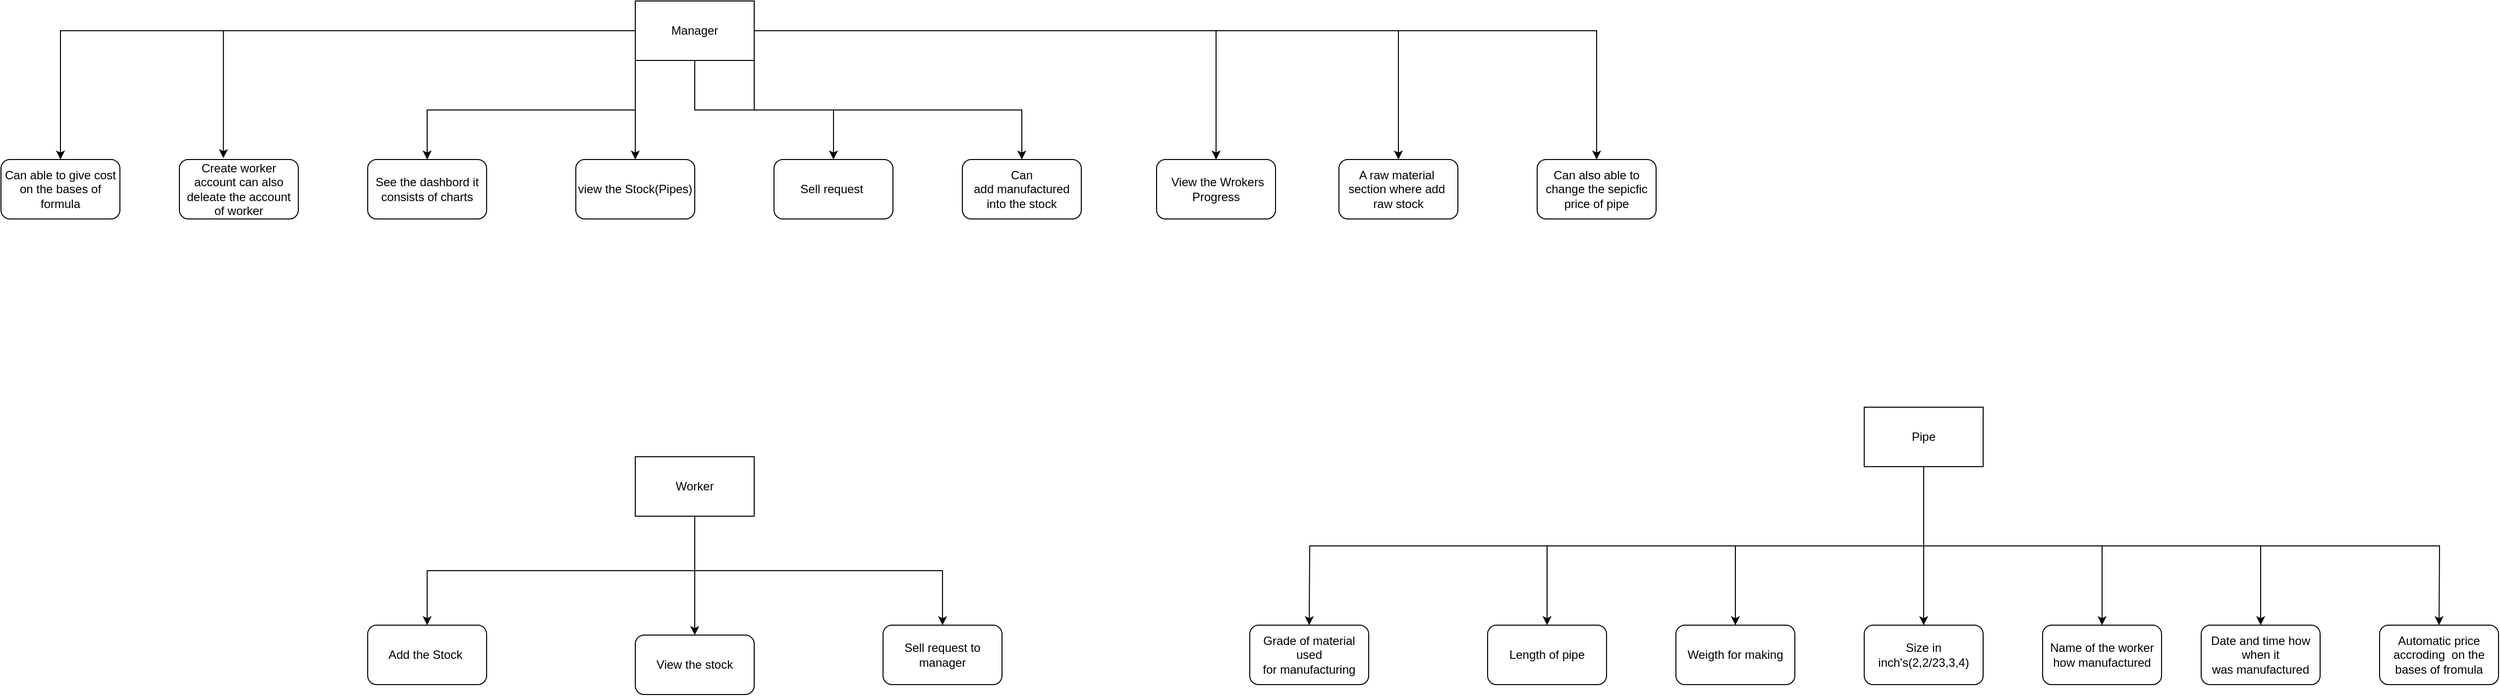 <mxfile version="26.0.12">
  <diagram name="Page-1" id="TFQnUQWx7Qr1F3TZZiEn">
    <mxGraphModel dx="5925" dy="1305" grid="1" gridSize="10" guides="1" tooltips="1" connect="1" arrows="1" fold="1" page="1" pageScale="1" pageWidth="3300" pageHeight="4681" math="0" shadow="0">
      <root>
        <mxCell id="0" />
        <mxCell id="1" parent="0" />
        <mxCell id="nsi26_xxT3evZW6AHxNs-8" style="edgeStyle=orthogonalEdgeStyle;rounded=0;orthogonalLoop=1;jettySize=auto;html=1;exitX=0;exitY=1;exitDx=0;exitDy=0;entryX=0.5;entryY=0;entryDx=0;entryDy=0;" edge="1" parent="1" source="orcqQFaE_2T4Ixrx3DVe-11" target="nsi26_xxT3evZW6AHxNs-1">
          <mxGeometry relative="1" as="geometry" />
        </mxCell>
        <mxCell id="nsi26_xxT3evZW6AHxNs-10" style="edgeStyle=orthogonalEdgeStyle;rounded=0;orthogonalLoop=1;jettySize=auto;html=1;exitX=0;exitY=1;exitDx=0;exitDy=0;entryX=0.5;entryY=0;entryDx=0;entryDy=0;" edge="1" parent="1" source="orcqQFaE_2T4Ixrx3DVe-11" target="orcqQFaE_2T4Ixrx3DVe-12">
          <mxGeometry relative="1" as="geometry" />
        </mxCell>
        <mxCell id="nsi26_xxT3evZW6AHxNs-11" style="edgeStyle=orthogonalEdgeStyle;rounded=0;orthogonalLoop=1;jettySize=auto;html=1;exitX=1;exitY=0.5;exitDx=0;exitDy=0;entryX=0.5;entryY=0;entryDx=0;entryDy=0;" edge="1" parent="1" source="orcqQFaE_2T4Ixrx3DVe-11" target="nsi26_xxT3evZW6AHxNs-4">
          <mxGeometry relative="1" as="geometry" />
        </mxCell>
        <mxCell id="nsi26_xxT3evZW6AHxNs-12" style="edgeStyle=orthogonalEdgeStyle;rounded=0;orthogonalLoop=1;jettySize=auto;html=1;exitX=1;exitY=1;exitDx=0;exitDy=0;entryX=0.5;entryY=0;entryDx=0;entryDy=0;" edge="1" parent="1" source="orcqQFaE_2T4Ixrx3DVe-11" target="nsi26_xxT3evZW6AHxNs-3">
          <mxGeometry relative="1" as="geometry" />
        </mxCell>
        <mxCell id="nsi26_xxT3evZW6AHxNs-13" style="edgeStyle=orthogonalEdgeStyle;rounded=0;orthogonalLoop=1;jettySize=auto;html=1;exitX=0.5;exitY=1;exitDx=0;exitDy=0;" edge="1" parent="1" source="orcqQFaE_2T4Ixrx3DVe-11" target="nsi26_xxT3evZW6AHxNs-2">
          <mxGeometry relative="1" as="geometry" />
        </mxCell>
        <mxCell id="nsi26_xxT3evZW6AHxNs-20" style="edgeStyle=orthogonalEdgeStyle;rounded=0;orthogonalLoop=1;jettySize=auto;html=1;exitX=1;exitY=0.5;exitDx=0;exitDy=0;entryX=0.5;entryY=0;entryDx=0;entryDy=0;" edge="1" parent="1" source="orcqQFaE_2T4Ixrx3DVe-11" target="nsi26_xxT3evZW6AHxNs-19">
          <mxGeometry relative="1" as="geometry" />
        </mxCell>
        <mxCell id="nsi26_xxT3evZW6AHxNs-22" style="edgeStyle=orthogonalEdgeStyle;rounded=0;orthogonalLoop=1;jettySize=auto;html=1;exitX=0;exitY=0.5;exitDx=0;exitDy=0;entryX=0.5;entryY=0;entryDx=0;entryDy=0;" edge="1" parent="1" source="orcqQFaE_2T4Ixrx3DVe-11" target="nsi26_xxT3evZW6AHxNs-21">
          <mxGeometry relative="1" as="geometry" />
        </mxCell>
        <mxCell id="nsi26_xxT3evZW6AHxNs-40" style="edgeStyle=orthogonalEdgeStyle;rounded=0;orthogonalLoop=1;jettySize=auto;html=1;exitX=1;exitY=0.5;exitDx=0;exitDy=0;" edge="1" parent="1" source="orcqQFaE_2T4Ixrx3DVe-11" target="nsi26_xxT3evZW6AHxNs-41">
          <mxGeometry relative="1" as="geometry">
            <mxPoint x="1300" y="230" as="targetPoint" />
          </mxGeometry>
        </mxCell>
        <mxCell id="orcqQFaE_2T4Ixrx3DVe-11" value="Manager" style="rounded=0;whiteSpace=wrap;html=1;" vertex="1" parent="1">
          <mxGeometry x="340" y="60" width="120" height="60" as="geometry" />
        </mxCell>
        <mxCell id="orcqQFaE_2T4Ixrx3DVe-12" value="See the dashbord it consists of charts" style="rounded=1;whiteSpace=wrap;html=1;" vertex="1" parent="1">
          <mxGeometry x="70" y="220" width="120" height="60" as="geometry" />
        </mxCell>
        <mxCell id="nsi26_xxT3evZW6AHxNs-1" value="view the Stock(Pipes)" style="rounded=1;whiteSpace=wrap;html=1;" vertex="1" parent="1">
          <mxGeometry x="280" y="220" width="120" height="60" as="geometry" />
        </mxCell>
        <mxCell id="nsi26_xxT3evZW6AHxNs-2" value="Sell request&amp;nbsp;" style="rounded=1;whiteSpace=wrap;html=1;" vertex="1" parent="1">
          <mxGeometry x="480" y="220" width="120" height="60" as="geometry" />
        </mxCell>
        <mxCell id="nsi26_xxT3evZW6AHxNs-3" value="Can add&amp;nbsp;manufactured into the stock" style="rounded=1;whiteSpace=wrap;html=1;" vertex="1" parent="1">
          <mxGeometry x="670" y="220" width="120" height="60" as="geometry" />
        </mxCell>
        <mxCell id="nsi26_xxT3evZW6AHxNs-4" value="&amp;nbsp;View the Wrokers Progress" style="rounded=1;whiteSpace=wrap;html=1;" vertex="1" parent="1">
          <mxGeometry x="866" y="220" width="120" height="60" as="geometry" />
        </mxCell>
        <mxCell id="nsi26_xxT3evZW6AHxNs-5" value="Create worker account can also deleate the account of worker" style="rounded=1;whiteSpace=wrap;html=1;" vertex="1" parent="1">
          <mxGeometry x="-120" y="220" width="120" height="60" as="geometry" />
        </mxCell>
        <mxCell id="nsi26_xxT3evZW6AHxNs-9" style="edgeStyle=orthogonalEdgeStyle;rounded=0;orthogonalLoop=1;jettySize=auto;html=1;exitX=0;exitY=0.5;exitDx=0;exitDy=0;entryX=0.37;entryY=-0.024;entryDx=0;entryDy=0;entryPerimeter=0;" edge="1" parent="1" source="orcqQFaE_2T4Ixrx3DVe-11" target="nsi26_xxT3evZW6AHxNs-5">
          <mxGeometry relative="1" as="geometry" />
        </mxCell>
        <mxCell id="nsi26_xxT3evZW6AHxNs-19" value="A raw material&amp;nbsp; section where add&amp;nbsp; raw stock" style="rounded=1;whiteSpace=wrap;html=1;" vertex="1" parent="1">
          <mxGeometry x="1050" y="220" width="120" height="60" as="geometry" />
        </mxCell>
        <mxCell id="nsi26_xxT3evZW6AHxNs-21" value="Can able to give cost on the bases of formula" style="rounded=1;whiteSpace=wrap;html=1;" vertex="1" parent="1">
          <mxGeometry x="-300" y="220" width="120" height="60" as="geometry" />
        </mxCell>
        <mxCell id="nsi26_xxT3evZW6AHxNs-24" style="edgeStyle=orthogonalEdgeStyle;rounded=0;orthogonalLoop=1;jettySize=auto;html=1;exitX=0.5;exitY=1;exitDx=0;exitDy=0;" edge="1" parent="1" source="nsi26_xxT3evZW6AHxNs-23" target="nsi26_xxT3evZW6AHxNs-25">
          <mxGeometry relative="1" as="geometry">
            <mxPoint x="30" y="720" as="targetPoint" />
          </mxGeometry>
        </mxCell>
        <mxCell id="nsi26_xxT3evZW6AHxNs-28" style="edgeStyle=orthogonalEdgeStyle;rounded=0;orthogonalLoop=1;jettySize=auto;html=1;exitX=0.5;exitY=1;exitDx=0;exitDy=0;entryX=0.5;entryY=0;entryDx=0;entryDy=0;" edge="1" parent="1" source="nsi26_xxT3evZW6AHxNs-23" target="nsi26_xxT3evZW6AHxNs-26">
          <mxGeometry relative="1" as="geometry" />
        </mxCell>
        <mxCell id="nsi26_xxT3evZW6AHxNs-30" style="edgeStyle=orthogonalEdgeStyle;rounded=0;orthogonalLoop=1;jettySize=auto;html=1;exitX=0.5;exitY=1;exitDx=0;exitDy=0;entryX=0.5;entryY=0;entryDx=0;entryDy=0;" edge="1" parent="1" source="nsi26_xxT3evZW6AHxNs-23" target="nsi26_xxT3evZW6AHxNs-29">
          <mxGeometry relative="1" as="geometry" />
        </mxCell>
        <mxCell id="nsi26_xxT3evZW6AHxNs-23" value="Worker" style="rounded=0;whiteSpace=wrap;html=1;" vertex="1" parent="1">
          <mxGeometry x="340" y="520" width="120" height="60" as="geometry" />
        </mxCell>
        <mxCell id="nsi26_xxT3evZW6AHxNs-25" value="Add the Stock&amp;nbsp;" style="rounded=1;whiteSpace=wrap;html=1;" vertex="1" parent="1">
          <mxGeometry x="70" y="690" width="120" height="60" as="geometry" />
        </mxCell>
        <mxCell id="nsi26_xxT3evZW6AHxNs-26" value="View the stock" style="rounded=1;whiteSpace=wrap;html=1;" vertex="1" parent="1">
          <mxGeometry x="340" y="700" width="120" height="60" as="geometry" />
        </mxCell>
        <mxCell id="nsi26_xxT3evZW6AHxNs-29" value="Sell request to manager" style="rounded=1;whiteSpace=wrap;html=1;" vertex="1" parent="1">
          <mxGeometry x="590" y="690" width="120" height="60" as="geometry" />
        </mxCell>
        <mxCell id="nsi26_xxT3evZW6AHxNs-32" style="edgeStyle=orthogonalEdgeStyle;rounded=0;orthogonalLoop=1;jettySize=auto;html=1;exitX=0.5;exitY=1;exitDx=0;exitDy=0;" edge="1" parent="1" source="nsi26_xxT3evZW6AHxNs-31">
          <mxGeometry relative="1" as="geometry">
            <mxPoint x="1020" y="690" as="targetPoint" />
          </mxGeometry>
        </mxCell>
        <mxCell id="nsi26_xxT3evZW6AHxNs-42" style="edgeStyle=orthogonalEdgeStyle;rounded=0;orthogonalLoop=1;jettySize=auto;html=1;exitX=0.5;exitY=1;exitDx=0;exitDy=0;entryX=0.5;entryY=0;entryDx=0;entryDy=0;" edge="1" parent="1" source="nsi26_xxT3evZW6AHxNs-31" target="nsi26_xxT3evZW6AHxNs-36">
          <mxGeometry relative="1" as="geometry" />
        </mxCell>
        <mxCell id="nsi26_xxT3evZW6AHxNs-43" style="edgeStyle=orthogonalEdgeStyle;rounded=0;orthogonalLoop=1;jettySize=auto;html=1;exitX=0.5;exitY=1;exitDx=0;exitDy=0;entryX=0.5;entryY=0;entryDx=0;entryDy=0;" edge="1" parent="1" source="nsi26_xxT3evZW6AHxNs-31" target="nsi26_xxT3evZW6AHxNs-37">
          <mxGeometry relative="1" as="geometry" />
        </mxCell>
        <mxCell id="nsi26_xxT3evZW6AHxNs-44" style="edgeStyle=orthogonalEdgeStyle;rounded=0;orthogonalLoop=1;jettySize=auto;html=1;exitX=0.5;exitY=1;exitDx=0;exitDy=0;" edge="1" parent="1" source="nsi26_xxT3evZW6AHxNs-31" target="nsi26_xxT3evZW6AHxNs-35">
          <mxGeometry relative="1" as="geometry" />
        </mxCell>
        <mxCell id="nsi26_xxT3evZW6AHxNs-45" style="edgeStyle=orthogonalEdgeStyle;rounded=0;orthogonalLoop=1;jettySize=auto;html=1;exitX=0.5;exitY=1;exitDx=0;exitDy=0;" edge="1" parent="1" source="nsi26_xxT3evZW6AHxNs-31" target="nsi26_xxT3evZW6AHxNs-34">
          <mxGeometry relative="1" as="geometry" />
        </mxCell>
        <mxCell id="nsi26_xxT3evZW6AHxNs-46" style="edgeStyle=orthogonalEdgeStyle;rounded=0;orthogonalLoop=1;jettySize=auto;html=1;exitX=0.5;exitY=1;exitDx=0;exitDy=0;entryX=0.5;entryY=0;entryDx=0;entryDy=0;" edge="1" parent="1" source="nsi26_xxT3evZW6AHxNs-31" target="nsi26_xxT3evZW6AHxNs-38">
          <mxGeometry relative="1" as="geometry" />
        </mxCell>
        <mxCell id="nsi26_xxT3evZW6AHxNs-48" style="edgeStyle=orthogonalEdgeStyle;rounded=0;orthogonalLoop=1;jettySize=auto;html=1;exitX=0.5;exitY=1;exitDx=0;exitDy=0;" edge="1" parent="1" source="nsi26_xxT3evZW6AHxNs-31">
          <mxGeometry relative="1" as="geometry">
            <mxPoint x="2160" y="690" as="targetPoint" />
          </mxGeometry>
        </mxCell>
        <mxCell id="nsi26_xxT3evZW6AHxNs-31" value="Pipe" style="rounded=0;whiteSpace=wrap;html=1;" vertex="1" parent="1">
          <mxGeometry x="1580" y="470" width="120" height="60" as="geometry" />
        </mxCell>
        <mxCell id="nsi26_xxT3evZW6AHxNs-33" value="Grade of material used for&amp;nbsp;manufacturing" style="rounded=1;whiteSpace=wrap;html=1;" vertex="1" parent="1">
          <mxGeometry x="960" y="690" width="120" height="60" as="geometry" />
        </mxCell>
        <mxCell id="nsi26_xxT3evZW6AHxNs-34" value="Length of pipe" style="rounded=1;whiteSpace=wrap;html=1;" vertex="1" parent="1">
          <mxGeometry x="1200" y="690" width="120" height="60" as="geometry" />
        </mxCell>
        <mxCell id="nsi26_xxT3evZW6AHxNs-35" value="Weigth for making" style="rounded=1;whiteSpace=wrap;html=1;" vertex="1" parent="1">
          <mxGeometry x="1390" y="690" width="120" height="60" as="geometry" />
        </mxCell>
        <mxCell id="nsi26_xxT3evZW6AHxNs-36" value="Size in inch&#39;s(2,2/23,3,4)" style="rounded=1;whiteSpace=wrap;html=1;" vertex="1" parent="1">
          <mxGeometry x="1580" y="690" width="120" height="60" as="geometry" />
        </mxCell>
        <mxCell id="nsi26_xxT3evZW6AHxNs-37" value="Name of the worker how manufactured" style="rounded=1;whiteSpace=wrap;html=1;" vertex="1" parent="1">
          <mxGeometry x="1760" y="690" width="120" height="60" as="geometry" />
        </mxCell>
        <mxCell id="nsi26_xxT3evZW6AHxNs-38" value="Date and time how when it was&amp;nbsp;manufactured" style="rounded=1;whiteSpace=wrap;html=1;" vertex="1" parent="1">
          <mxGeometry x="1920" y="690" width="120" height="60" as="geometry" />
        </mxCell>
        <mxCell id="nsi26_xxT3evZW6AHxNs-39" value="Automatic price accroding&amp;nbsp; on the bases of fromula" style="rounded=1;whiteSpace=wrap;html=1;" vertex="1" parent="1">
          <mxGeometry x="2100" y="690" width="120" height="60" as="geometry" />
        </mxCell>
        <mxCell id="nsi26_xxT3evZW6AHxNs-41" value="Can also able to change the sepicfic price of pipe" style="rounded=1;whiteSpace=wrap;html=1;" vertex="1" parent="1">
          <mxGeometry x="1250" y="220" width="120" height="60" as="geometry" />
        </mxCell>
      </root>
    </mxGraphModel>
  </diagram>
</mxfile>

